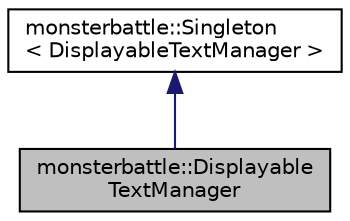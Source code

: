 digraph "monsterbattle::DisplayableTextManager"
{
  edge [fontname="Helvetica",fontsize="10",labelfontname="Helvetica",labelfontsize="10"];
  node [fontname="Helvetica",fontsize="10",shape=record];
  Node0 [label="monsterbattle::Displayable\lTextManager",height=0.2,width=0.4,color="black", fillcolor="grey75", style="filled", fontcolor="black"];
  Node1 -> Node0 [dir="back",color="midnightblue",fontsize="10",style="solid"];
  Node1 [label="monsterbattle::Singleton\l\< DisplayableTextManager \>",height=0.2,width=0.4,color="black", fillcolor="white", style="filled",URL="$structmonsterbattle_1_1Singleton.html"];
}
